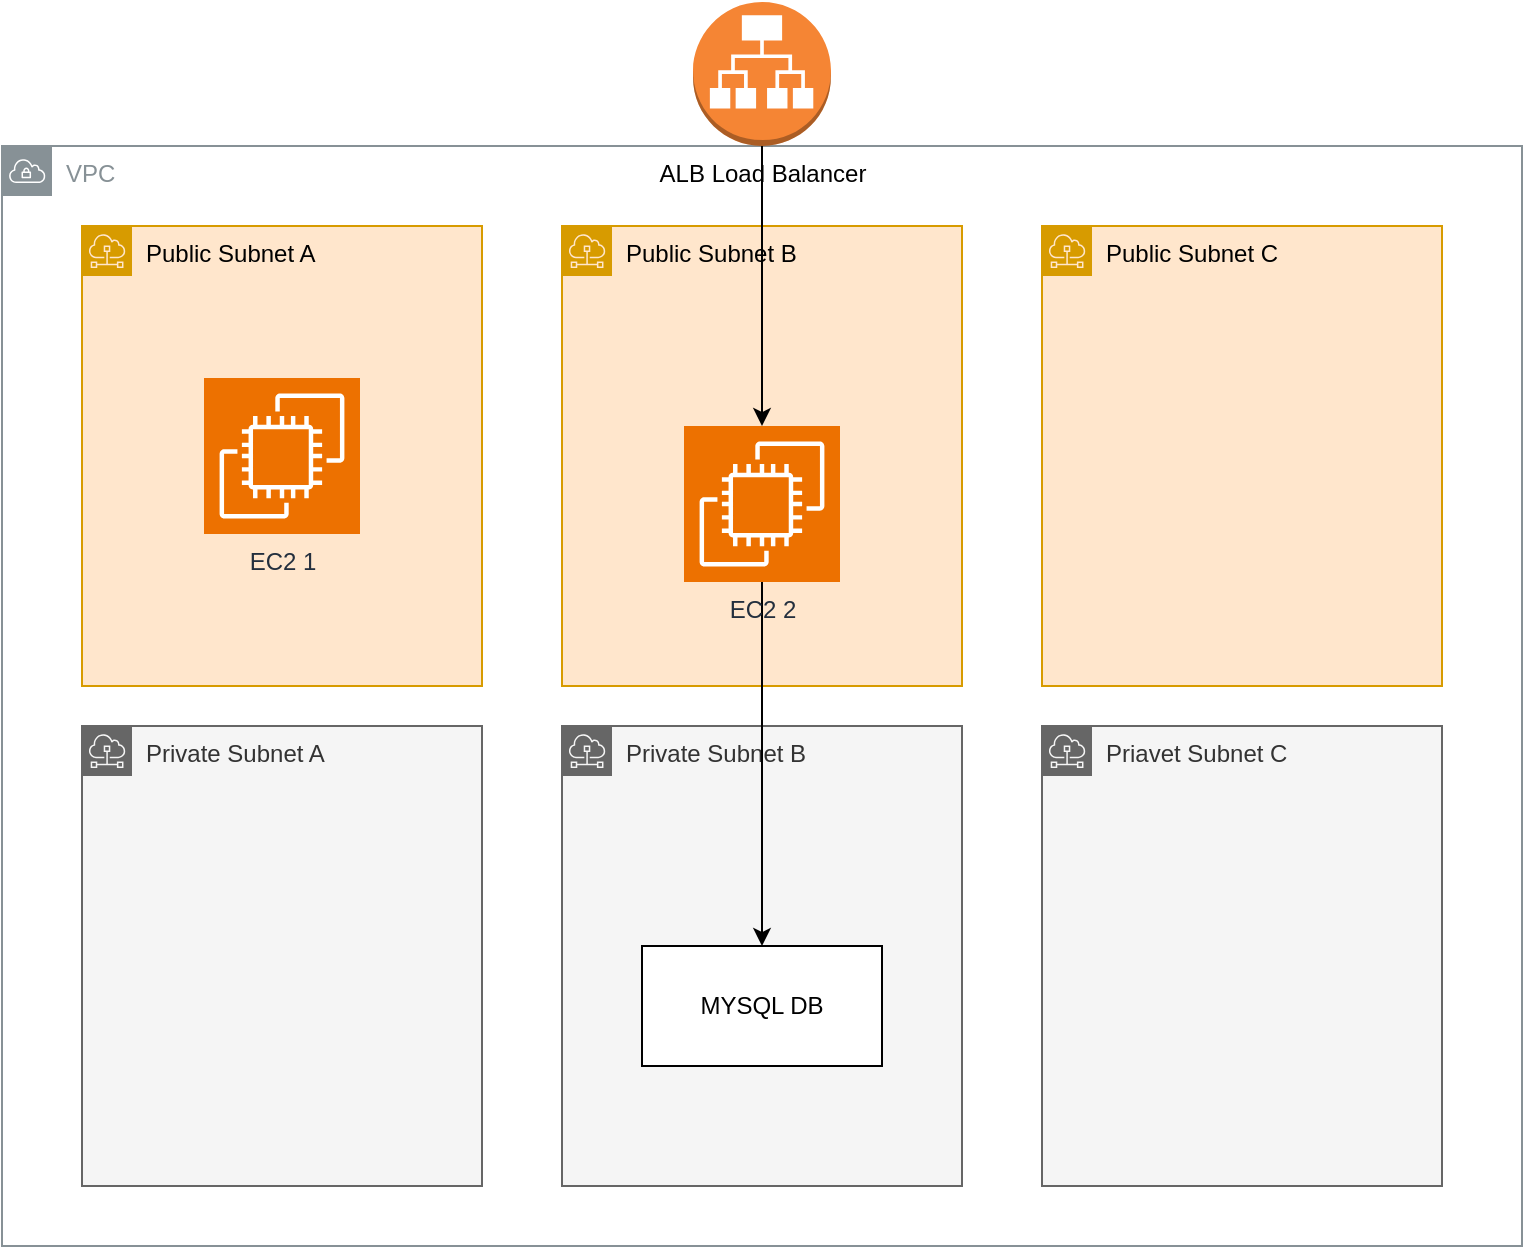 <mxfile version="24.4.0" type="device">
  <diagram name="Page-1" id="SXzLLDAEIAwVD7ovXxk8">
    <mxGraphModel dx="1434" dy="2016" grid="1" gridSize="10" guides="1" tooltips="1" connect="1" arrows="1" fold="1" page="1" pageScale="1" pageWidth="850" pageHeight="1100" math="0" shadow="0">
      <root>
        <mxCell id="0" />
        <mxCell id="1" parent="0" />
        <mxCell id="ZdfX0ITvt3L58vBr62aG-1" value="VPC" style="sketch=0;outlineConnect=0;gradientColor=none;html=1;whiteSpace=wrap;fontSize=12;fontStyle=0;shape=mxgraph.aws4.group;grIcon=mxgraph.aws4.group_vpc;strokeColor=#879196;fillColor=none;verticalAlign=top;align=left;spacingLeft=30;fontColor=#879196;dashed=0;" vertex="1" parent="1">
          <mxGeometry x="40" y="40" width="760" height="550" as="geometry" />
        </mxCell>
        <mxCell id="ZdfX0ITvt3L58vBr62aG-2" value="Public Subnet A" style="sketch=0;outlineConnect=0;html=1;whiteSpace=wrap;fontSize=12;fontStyle=0;shape=mxgraph.aws4.group;grIcon=mxgraph.aws4.group_subnet;strokeColor=#d79b00;fillColor=#ffe6cc;verticalAlign=top;align=left;spacingLeft=30;dashed=0;" vertex="1" parent="1">
          <mxGeometry x="80" y="80" width="200" height="230" as="geometry" />
        </mxCell>
        <mxCell id="ZdfX0ITvt3L58vBr62aG-3" value="Public Subnet B" style="sketch=0;outlineConnect=0;html=1;whiteSpace=wrap;fontSize=12;fontStyle=0;shape=mxgraph.aws4.group;grIcon=mxgraph.aws4.group_subnet;strokeColor=#d79b00;fillColor=#ffe6cc;verticalAlign=top;align=left;spacingLeft=30;dashed=0;" vertex="1" parent="1">
          <mxGeometry x="320" y="80" width="200" height="230" as="geometry" />
        </mxCell>
        <mxCell id="ZdfX0ITvt3L58vBr62aG-4" value="Public Subnet C" style="sketch=0;outlineConnect=0;html=1;whiteSpace=wrap;fontSize=12;fontStyle=0;shape=mxgraph.aws4.group;grIcon=mxgraph.aws4.group_subnet;strokeColor=#d79b00;fillColor=#ffe6cc;verticalAlign=top;align=left;spacingLeft=30;dashed=0;" vertex="1" parent="1">
          <mxGeometry x="560" y="80" width="200" height="230" as="geometry" />
        </mxCell>
        <mxCell id="ZdfX0ITvt3L58vBr62aG-5" value="Private Subnet A" style="sketch=0;outlineConnect=0;html=1;whiteSpace=wrap;fontSize=12;fontStyle=0;shape=mxgraph.aws4.group;grIcon=mxgraph.aws4.group_subnet;strokeColor=#666666;fillColor=#f5f5f5;verticalAlign=top;align=left;spacingLeft=30;dashed=0;fontColor=#333333;" vertex="1" parent="1">
          <mxGeometry x="80" y="330" width="200" height="230" as="geometry" />
        </mxCell>
        <mxCell id="ZdfX0ITvt3L58vBr62aG-6" value="Private Subnet B" style="sketch=0;outlineConnect=0;html=1;whiteSpace=wrap;fontSize=12;fontStyle=0;shape=mxgraph.aws4.group;grIcon=mxgraph.aws4.group_subnet;strokeColor=#666666;fillColor=#f5f5f5;verticalAlign=top;align=left;spacingLeft=30;dashed=0;fontColor=#333333;" vertex="1" parent="1">
          <mxGeometry x="320" y="330" width="200" height="230" as="geometry" />
        </mxCell>
        <mxCell id="ZdfX0ITvt3L58vBr62aG-7" value="Priavet Subnet C" style="sketch=0;outlineConnect=0;html=1;whiteSpace=wrap;fontSize=12;fontStyle=0;shape=mxgraph.aws4.group;grIcon=mxgraph.aws4.group_subnet;strokeColor=#666666;fillColor=#f5f5f5;verticalAlign=top;align=left;spacingLeft=30;dashed=0;fontColor=#333333;" vertex="1" parent="1">
          <mxGeometry x="560" y="330" width="200" height="230" as="geometry" />
        </mxCell>
        <mxCell id="ZdfX0ITvt3L58vBr62aG-8" value="MYSQL DB" style="rounded=0;whiteSpace=wrap;html=1;" vertex="1" parent="1">
          <mxGeometry x="360" y="440" width="120" height="60" as="geometry" />
        </mxCell>
        <mxCell id="ZdfX0ITvt3L58vBr62aG-9" value="EC2 1" style="sketch=0;points=[[0,0,0],[0.25,0,0],[0.5,0,0],[0.75,0,0],[1,0,0],[0,1,0],[0.25,1,0],[0.5,1,0],[0.75,1,0],[1,1,0],[0,0.25,0],[0,0.5,0],[0,0.75,0],[1,0.25,0],[1,0.5,0],[1,0.75,0]];outlineConnect=0;fontColor=#232F3E;fillColor=#ED7100;strokeColor=#ffffff;dashed=0;verticalLabelPosition=bottom;verticalAlign=top;align=center;html=1;fontSize=12;fontStyle=0;aspect=fixed;shape=mxgraph.aws4.resourceIcon;resIcon=mxgraph.aws4.ec2;" vertex="1" parent="1">
          <mxGeometry x="141" y="156" width="78" height="78" as="geometry" />
        </mxCell>
        <mxCell id="ZdfX0ITvt3L58vBr62aG-12" style="edgeStyle=orthogonalEdgeStyle;rounded=0;orthogonalLoop=1;jettySize=auto;html=1;" edge="1" parent="1" source="ZdfX0ITvt3L58vBr62aG-10" target="ZdfX0ITvt3L58vBr62aG-11">
          <mxGeometry relative="1" as="geometry" />
        </mxCell>
        <mxCell id="ZdfX0ITvt3L58vBr62aG-10" value="ALB Load Balancer" style="outlineConnect=0;dashed=0;verticalLabelPosition=bottom;verticalAlign=top;align=center;html=1;shape=mxgraph.aws3.application_load_balancer;fillColor=#F58534;gradientColor=none;" vertex="1" parent="1">
          <mxGeometry x="385.5" y="-32" width="69" height="72" as="geometry" />
        </mxCell>
        <mxCell id="ZdfX0ITvt3L58vBr62aG-13" style="edgeStyle=orthogonalEdgeStyle;rounded=0;orthogonalLoop=1;jettySize=auto;html=1;" edge="1" parent="1" source="ZdfX0ITvt3L58vBr62aG-11" target="ZdfX0ITvt3L58vBr62aG-8">
          <mxGeometry relative="1" as="geometry" />
        </mxCell>
        <mxCell id="ZdfX0ITvt3L58vBr62aG-11" value="EC2 2" style="sketch=0;points=[[0,0,0],[0.25,0,0],[0.5,0,0],[0.75,0,0],[1,0,0],[0,1,0],[0.25,1,0],[0.5,1,0],[0.75,1,0],[1,1,0],[0,0.25,0],[0,0.5,0],[0,0.75,0],[1,0.25,0],[1,0.5,0],[1,0.75,0]];outlineConnect=0;fontColor=#232F3E;fillColor=#ED7100;strokeColor=#ffffff;dashed=0;verticalLabelPosition=bottom;verticalAlign=top;align=center;html=1;fontSize=12;fontStyle=0;aspect=fixed;shape=mxgraph.aws4.resourceIcon;resIcon=mxgraph.aws4.ec2;" vertex="1" parent="1">
          <mxGeometry x="381" y="180" width="78" height="78" as="geometry" />
        </mxCell>
      </root>
    </mxGraphModel>
  </diagram>
</mxfile>
